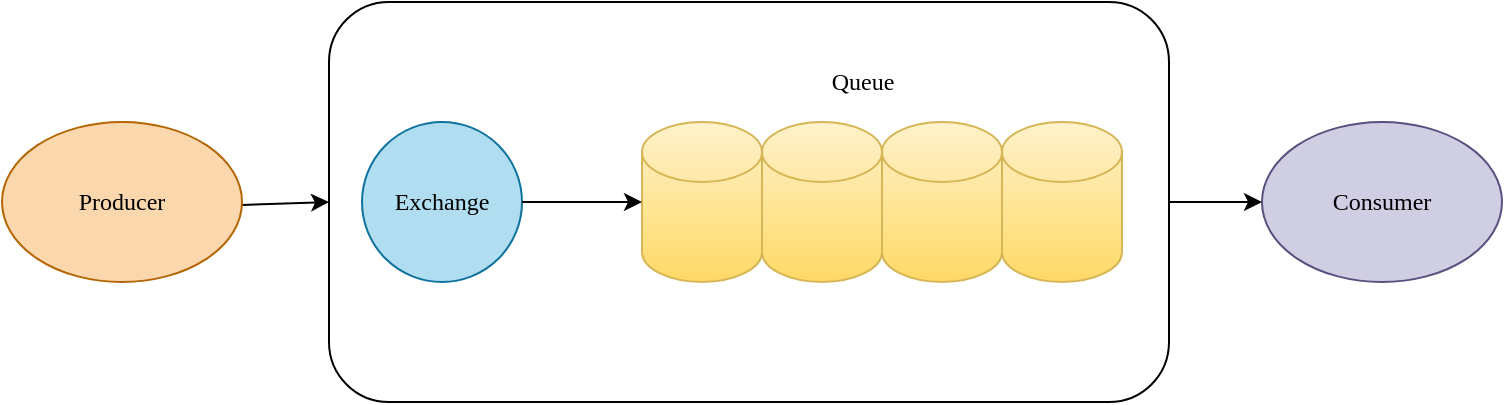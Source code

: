 <mxfile>
    <diagram id="_XKyJIZR2AQzuqYSWQ7O" name="第 1 页">
        <mxGraphModel dx="1271" dy="748" grid="1" gridSize="10" guides="1" tooltips="1" connect="1" arrows="1" fold="1" page="1" pageScale="1" pageWidth="827" pageHeight="1169" background="#ffffff" math="0" shadow="0">
            <root>
                <mxCell id="0"/>
                <mxCell id="1" parent="0"/>
                <mxCell id="11" value="" style="edgeStyle=none;html=1;fontFamily=Comic Sans MS;fontColor=#000000;strokeColor=#000000;" edge="1" parent="1" source="2" target="9">
                    <mxGeometry relative="1" as="geometry"/>
                </mxCell>
                <mxCell id="2" value="Producer" style="ellipse;whiteSpace=wrap;html=1;fillColor=#fad7ac;strokeColor=#b46504;fontFamily=Comic Sans MS;fontColor=#000000;" vertex="1" parent="1">
                    <mxGeometry x="40" y="210" width="120" height="80" as="geometry"/>
                </mxCell>
                <mxCell id="3" value="Exchange" style="ellipse;whiteSpace=wrap;html=1;aspect=fixed;fillColor=#b1ddf0;strokeColor=#10739e;fontFamily=Comic Sans MS;fontColor=#000000;" vertex="1" parent="1">
                    <mxGeometry x="220" y="210" width="80" height="80" as="geometry"/>
                </mxCell>
                <mxCell id="4" value="" style="shape=cylinder3;whiteSpace=wrap;html=1;boundedLbl=1;backgroundOutline=1;size=15;fillColor=#fff2cc;gradientColor=#ffd966;strokeColor=#d6b656;fontFamily=Comic Sans MS;fontColor=#000000;" vertex="1" parent="1">
                    <mxGeometry x="360" y="210" width="60" height="80" as="geometry"/>
                </mxCell>
                <mxCell id="5" value="" style="shape=cylinder3;whiteSpace=wrap;html=1;boundedLbl=1;backgroundOutline=1;size=15;fillColor=#fff2cc;gradientColor=#ffd966;strokeColor=#d6b656;fontFamily=Comic Sans MS;fontColor=#000000;" vertex="1" parent="1">
                    <mxGeometry x="420" y="210" width="60" height="80" as="geometry"/>
                </mxCell>
                <mxCell id="6" value="" style="shape=cylinder3;whiteSpace=wrap;html=1;boundedLbl=1;backgroundOutline=1;size=15;fillColor=#fff2cc;gradientColor=#ffd966;strokeColor=#d6b656;fontFamily=Comic Sans MS;fontColor=#000000;" vertex="1" parent="1">
                    <mxGeometry x="480" y="210" width="60" height="80" as="geometry"/>
                </mxCell>
                <mxCell id="7" value="" style="shape=cylinder3;whiteSpace=wrap;html=1;boundedLbl=1;backgroundOutline=1;size=15;fillColor=#fff2cc;gradientColor=#ffd966;strokeColor=#d6b656;fontFamily=Comic Sans MS;fontColor=#000000;" vertex="1" parent="1">
                    <mxGeometry x="540" y="210" width="60" height="80" as="geometry"/>
                </mxCell>
                <mxCell id="8" value="Consumer" style="ellipse;whiteSpace=wrap;html=1;fillColor=#d0cee2;strokeColor=#56517e;fontFamily=Comic Sans MS;fontColor=#000000;" vertex="1" parent="1">
                    <mxGeometry x="670" y="210" width="120" height="80" as="geometry"/>
                </mxCell>
                <mxCell id="12" value="" style="edgeStyle=none;html=1;fontFamily=Comic Sans MS;fontColor=#000000;strokeColor=#000000;" edge="1" parent="1" source="9" target="8">
                    <mxGeometry relative="1" as="geometry"/>
                </mxCell>
                <mxCell id="9" value="" style="rounded=1;whiteSpace=wrap;html=1;fontFamily=Comic Sans MS;fillColor=none;strokeColor=#000000;" vertex="1" parent="1">
                    <mxGeometry x="203.5" y="150" width="420" height="200" as="geometry"/>
                </mxCell>
                <mxCell id="10" value="Queue" style="text;html=1;align=center;verticalAlign=middle;resizable=0;points=[];autosize=1;strokeColor=none;fillColor=none;fontFamily=Comic Sans MS;fontColor=#000000;" vertex="1" parent="1">
                    <mxGeometry x="445" y="180" width="50" height="20" as="geometry"/>
                </mxCell>
                <mxCell id="13" value="" style="endArrow=classic;html=1;fontFamily=Comic Sans MS;fontColor=#000000;strokeColor=#000000;entryX=0;entryY=0.5;entryDx=0;entryDy=0;entryPerimeter=0;" edge="1" parent="1" target="4">
                    <mxGeometry width="50" height="50" relative="1" as="geometry">
                        <mxPoint x="300" y="250" as="sourcePoint"/>
                        <mxPoint x="350" y="200" as="targetPoint"/>
                    </mxGeometry>
                </mxCell>
            </root>
        </mxGraphModel>
    </diagram>
</mxfile>